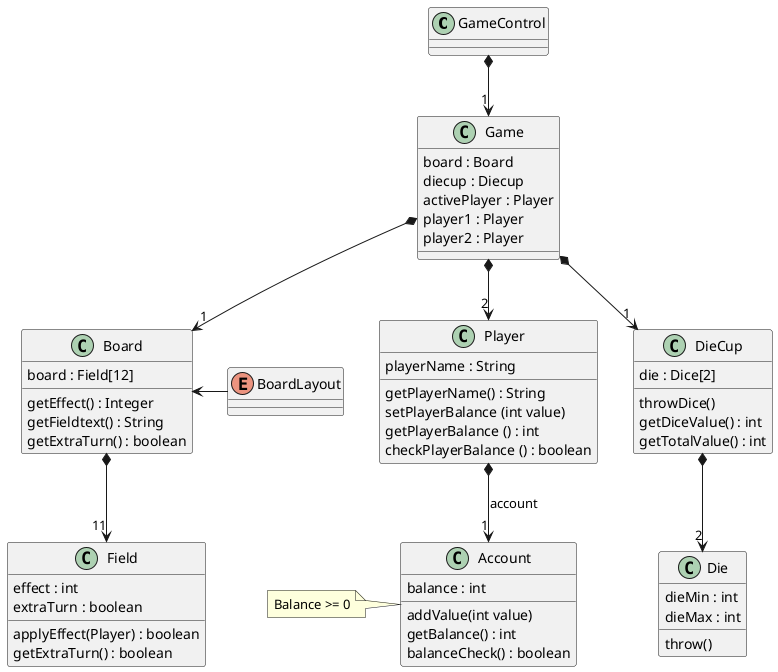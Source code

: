 @startuml ClassDiagram

class "GameControl" as GameControl {
    

}

class "Player" as Player {
    playerName : String

    getPlayerName() : String
    setPlayerBalance (int value)
    getPlayerBalance () : int
    checkPlayerBalance () : boolean

}

class "Account" as Account {
    balance : int

    addValue(int value)
    getBalance() : int
    balanceCheck() : boolean
}
note left
    Balance >= 0
    end note

class "DieCup" as Diecup {
    die : Dice[2]
    
    throwDice()
    getDiceValue() : int
    getTotalValue() : int
}

class "Die" as Dice {
    dieMin : int
    dieMax : int

    throw()
}

class "Board" as Board {
    board : Field[12]

    getEffect() : Integer
    getFieldtext() : String
    getExtraTurn() : boolean
}
enum BoardLayout{
}

class "Field" as Field {
    effect : int
    extraTurn : boolean

    applyEffect(Player) : boolean
    getExtraTurn() : boolean
}

class "Game" as Game{
    board : Board
    diecup : Diecup
    activePlayer : Player
    player1 : Player
    player2 : Player
}


Player *--> "1" Account : account
GameControl *--> "1" Game
Game *--> "2" Player 
Game *--> "1" Board
Board <-r- BoardLayout
Board  *--> "11" Field
Game  *--> "1" Diecup
Diecup *--> "2" Dice
@enduml